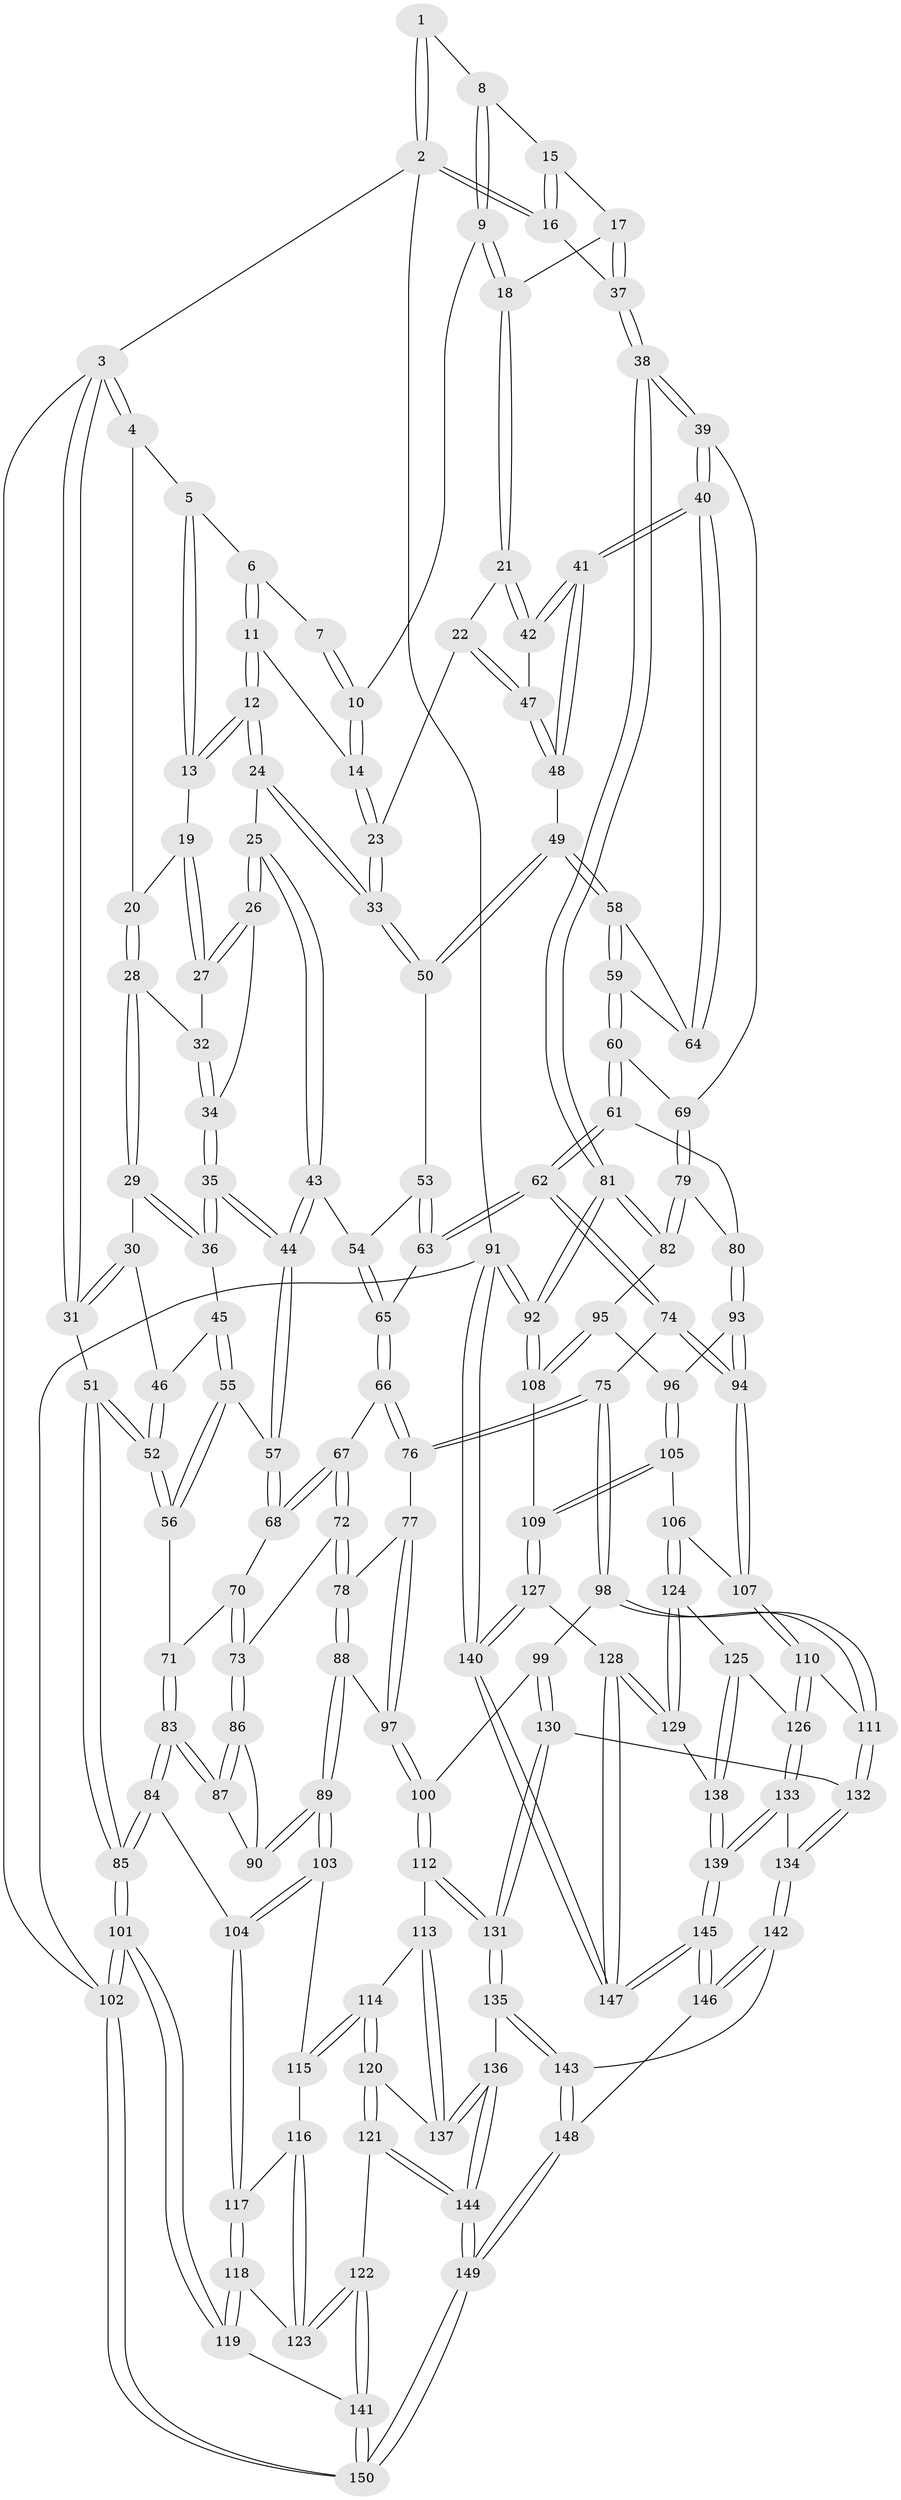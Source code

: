 // coarse degree distribution, {3: 0.11578947368421053, 6: 0.1368421052631579, 7: 0.010526315789473684, 5: 0.37894736842105264, 4: 0.35789473684210527}
// Generated by graph-tools (version 1.1) at 2025/52/02/27/25 19:52:42]
// undirected, 150 vertices, 372 edges
graph export_dot {
graph [start="1"]
  node [color=gray90,style=filled];
  1 [pos="+0.831700267768153+0"];
  2 [pos="+1+0"];
  3 [pos="+0+0"];
  4 [pos="+0.22548737140661795+0"];
  5 [pos="+0.5968025837355999+0"];
  6 [pos="+0.7304351718533613+0"];
  7 [pos="+0.7541579857442048+0"];
  8 [pos="+0.9094210796906809+0.047028867976232576"];
  9 [pos="+0.868387430225917+0.10479533114782762"];
  10 [pos="+0.8288021698952346+0.0921760708953555"];
  11 [pos="+0.6873778005485787+0.03334260691436939"];
  12 [pos="+0.5845731862943251+0.1464285676146446"];
  13 [pos="+0.5280845513290701+0.08845359142262012"];
  14 [pos="+0.7675010522523085+0.12496466915216575"];
  15 [pos="+0.9539166132341919+0.054335939464893665"];
  16 [pos="+1+0"];
  17 [pos="+0.946470614501594+0.1481018304368552"];
  18 [pos="+0.8970911125284428+0.14571659659960878"];
  19 [pos="+0.4700277874735367+0.08110013979258297"];
  20 [pos="+0.3024438256949543+0"];
  21 [pos="+0.8713509527439178+0.19650442670758164"];
  22 [pos="+0.8055828639847843+0.20684233571141822"];
  23 [pos="+0.7670474868895665+0.12645322668838724"];
  24 [pos="+0.5901133119499608+0.17988043922480326"];
  25 [pos="+0.4636767148627088+0.2351617799339317"];
  26 [pos="+0.44107972301641957+0.20139095106806187"];
  27 [pos="+0.43854726069140754+0.1639053948041993"];
  28 [pos="+0.30239684824391044+0"];
  29 [pos="+0.19795258518429767+0.15602606059618357"];
  30 [pos="+0.12379539922871721+0.17665853197732992"];
  31 [pos="+0+0"];
  32 [pos="+0.3281004634114269+0.10691040278117994"];
  33 [pos="+0.6345234537864831+0.2276581543900592"];
  34 [pos="+0.3338785998774773+0.1615836707055636"];
  35 [pos="+0.3049067727816469+0.2813241625480516"];
  36 [pos="+0.2630206193549399+0.27044359143181973"];
  37 [pos="+1+0.2549223151025726"];
  38 [pos="+1+0.34382741060460886"];
  39 [pos="+0.9870044346795728+0.3768224685351626"];
  40 [pos="+0.9826426056414717+0.37409833071361576"];
  41 [pos="+0.9281645985297802+0.3224706713158858"];
  42 [pos="+0.9054640896435336+0.28069396603270774"];
  43 [pos="+0.419239611268377+0.3136962471625011"];
  44 [pos="+0.3347254852628749+0.318575218503458"];
  45 [pos="+0.17184049831741688+0.2926360609633279"];
  46 [pos="+0.11839971174112422+0.2188665592551853"];
  47 [pos="+0.7892091134241126+0.23382746317323302"];
  48 [pos="+0.7541505067957118+0.2751296859304765"];
  49 [pos="+0.7270799388295285+0.2874328353587317"];
  50 [pos="+0.6347413279603845+0.22821810882267302"];
  51 [pos="+0+0.3746088719794517"];
  52 [pos="+0+0.37571355400981005"];
  53 [pos="+0.5923917733168987+0.3099016980020382"];
  54 [pos="+0.43363219613971266+0.32631855095982404"];
  55 [pos="+0.14642910217589894+0.33659012484210904"];
  56 [pos="+0.06976474394927058+0.42073105720352005"];
  57 [pos="+0.3028972235919096+0.40347315212481605"];
  58 [pos="+0.7330576104364088+0.3278439302688606"];
  59 [pos="+0.7267733940180301+0.3943457131979539"];
  60 [pos="+0.7220835181540463+0.4109455656582276"];
  61 [pos="+0.6991170987805273+0.4567146731647574"];
  62 [pos="+0.6505972552967574+0.4836895798929374"];
  63 [pos="+0.5896234634171295+0.4414776846272147"];
  64 [pos="+0.8953739968232388+0.367977124828061"];
  65 [pos="+0.4979942088675522+0.4409373450123112"];
  66 [pos="+0.4750440390159799+0.46637968874028457"];
  67 [pos="+0.30951856494545993+0.4501490064082424"];
  68 [pos="+0.3010819615667432+0.41200476979236766"];
  69 [pos="+0.948462154656999+0.4176622772954592"];
  70 [pos="+0.10875118833005923+0.4288653068267585"];
  71 [pos="+0.07031466908203994+0.4212227093613715"];
  72 [pos="+0.3033920602524047+0.48213447046181973"];
  73 [pos="+0.2369932565998806+0.5165913740865801"];
  74 [pos="+0.6482049491057562+0.5153852633871919"];
  75 [pos="+0.5035043892423227+0.6184064659393465"];
  76 [pos="+0.45196267323385875+0.5537007890620353"];
  77 [pos="+0.39893331957846245+0.5616064817114547"];
  78 [pos="+0.3117024130895787+0.4973525168254643"];
  79 [pos="+0.937283504426068+0.4328863599263349"];
  80 [pos="+0.8498268044316248+0.5147673807912074"];
  81 [pos="+1+0.5786132046565854"];
  82 [pos="+0.9603282578493356+0.6000046553265564"];
  83 [pos="+0.1261953765984526+0.5836288753066432"];
  84 [pos="+0.09250657067095684+0.6581458476429723"];
  85 [pos="+0+0.6380399802045545"];
  86 [pos="+0.23011058452188873+0.5275963008230928"];
  87 [pos="+0.12819153305016406+0.5832460406557903"];
  88 [pos="+0.29231669261504173+0.6462308259298776"];
  89 [pos="+0.2805434506413877+0.6499092811108645"];
  90 [pos="+0.24999134023212946+0.6172694702288712"];
  91 [pos="+1+1"];
  92 [pos="+1+0.8634734088282601"];
  93 [pos="+0.8457512402419156+0.5894980165961976"];
  94 [pos="+0.6974310271908718+0.6322875850040802"];
  95 [pos="+0.9193108149915106+0.6261872963070896"];
  96 [pos="+0.8550289175836503+0.6012028671135791"];
  97 [pos="+0.34419705444379783+0.6538281132466475"];
  98 [pos="+0.5038549073904374+0.7160917597868974"];
  99 [pos="+0.4736655749753185+0.7270559860161432"];
  100 [pos="+0.4226702659558048+0.7305216094404012"];
  101 [pos="+0+1"];
  102 [pos="+0+1"];
  103 [pos="+0.25175740914202527+0.6851669992332812"];
  104 [pos="+0.11903073235683115+0.6963257077422101"];
  105 [pos="+0.8309980865600665+0.720531317638657"];
  106 [pos="+0.7470037064668101+0.7398388894469753"];
  107 [pos="+0.6874319399759804+0.6799015699308993"];
  108 [pos="+0.9783175054552523+0.7763036165391133"];
  109 [pos="+0.9383685173658113+0.7828035249389651"];
  110 [pos="+0.572938692151836+0.7350085793118463"];
  111 [pos="+0.523769874363363+0.7248770953965912"];
  112 [pos="+0.38975369398445964+0.7636809105816789"];
  113 [pos="+0.3761321052214671+0.7745262701218076"];
  114 [pos="+0.31315753635736004+0.7920895539042173"];
  115 [pos="+0.262648764266454+0.7358542694834014"];
  116 [pos="+0.21950622306919082+0.7751349047491469"];
  117 [pos="+0.11924215660674699+0.7172816288090466"];
  118 [pos="+0.1045892723263367+0.7930360735759635"];
  119 [pos="+0+0.9444983974717286"];
  120 [pos="+0.2680232045619217+0.8687871297658962"];
  121 [pos="+0.25496109280199414+0.8835223132640815"];
  122 [pos="+0.242292390050369+0.8861751534978969"];
  123 [pos="+0.21082752383432177+0.8477910880286709"];
  124 [pos="+0.7489281903899722+0.7951539356123467"];
  125 [pos="+0.6398934846041224+0.8256105859222918"];
  126 [pos="+0.5902584649628736+0.7740063428470108"];
  127 [pos="+0.8640702002515398+0.8454913111285923"];
  128 [pos="+0.8140741301829368+0.8807250017854878"];
  129 [pos="+0.7661732880482047+0.8384611296466234"];
  130 [pos="+0.46050847991806326+0.8549325602396481"];
  131 [pos="+0.43527873940397765+0.8802114840061419"];
  132 [pos="+0.5197978357132659+0.8788373000445627"];
  133 [pos="+0.5677632330591387+0.8854411460902334"];
  134 [pos="+0.5316607617263559+0.898920977886588"];
  135 [pos="+0.41373197387107447+0.9148995536863926"];
  136 [pos="+0.4128497248081488+0.9146898515179654"];
  137 [pos="+0.38144718099669284+0.8630411771440419"];
  138 [pos="+0.6548512068216091+0.8963555035814044"];
  139 [pos="+0.6482321816477458+0.9131869779219641"];
  140 [pos="+1+1"];
  141 [pos="+0.21043993167947467+0.9289958556353837"];
  142 [pos="+0.5201854773276212+0.9255615477521326"];
  143 [pos="+0.42991239361611544+0.9325510978807726"];
  144 [pos="+0.3329710310353869+0.9381563468057238"];
  145 [pos="+0.7070127094426013+1"];
  146 [pos="+0.6540568777113598+1"];
  147 [pos="+0.8137182251085235+1"];
  148 [pos="+0.4459954839236347+1"];
  149 [pos="+0.3292718401865495+1"];
  150 [pos="+0.26510257659659+1"];
  1 -- 2;
  1 -- 2;
  1 -- 8;
  2 -- 3;
  2 -- 16;
  2 -- 16;
  2 -- 91;
  3 -- 4;
  3 -- 4;
  3 -- 31;
  3 -- 31;
  3 -- 102;
  4 -- 5;
  4 -- 20;
  5 -- 6;
  5 -- 13;
  5 -- 13;
  6 -- 7;
  6 -- 11;
  6 -- 11;
  7 -- 10;
  7 -- 10;
  8 -- 9;
  8 -- 9;
  8 -- 15;
  9 -- 10;
  9 -- 18;
  9 -- 18;
  10 -- 14;
  10 -- 14;
  11 -- 12;
  11 -- 12;
  11 -- 14;
  12 -- 13;
  12 -- 13;
  12 -- 24;
  12 -- 24;
  13 -- 19;
  14 -- 23;
  14 -- 23;
  15 -- 16;
  15 -- 16;
  15 -- 17;
  16 -- 37;
  17 -- 18;
  17 -- 37;
  17 -- 37;
  18 -- 21;
  18 -- 21;
  19 -- 20;
  19 -- 27;
  19 -- 27;
  20 -- 28;
  20 -- 28;
  21 -- 22;
  21 -- 42;
  21 -- 42;
  22 -- 23;
  22 -- 47;
  22 -- 47;
  23 -- 33;
  23 -- 33;
  24 -- 25;
  24 -- 33;
  24 -- 33;
  25 -- 26;
  25 -- 26;
  25 -- 43;
  25 -- 43;
  26 -- 27;
  26 -- 27;
  26 -- 34;
  27 -- 32;
  28 -- 29;
  28 -- 29;
  28 -- 32;
  29 -- 30;
  29 -- 36;
  29 -- 36;
  30 -- 31;
  30 -- 31;
  30 -- 46;
  31 -- 51;
  32 -- 34;
  32 -- 34;
  33 -- 50;
  33 -- 50;
  34 -- 35;
  34 -- 35;
  35 -- 36;
  35 -- 36;
  35 -- 44;
  35 -- 44;
  36 -- 45;
  37 -- 38;
  37 -- 38;
  38 -- 39;
  38 -- 39;
  38 -- 81;
  38 -- 81;
  39 -- 40;
  39 -- 40;
  39 -- 69;
  40 -- 41;
  40 -- 41;
  40 -- 64;
  40 -- 64;
  41 -- 42;
  41 -- 42;
  41 -- 48;
  41 -- 48;
  42 -- 47;
  43 -- 44;
  43 -- 44;
  43 -- 54;
  44 -- 57;
  44 -- 57;
  45 -- 46;
  45 -- 55;
  45 -- 55;
  46 -- 52;
  46 -- 52;
  47 -- 48;
  47 -- 48;
  48 -- 49;
  49 -- 50;
  49 -- 50;
  49 -- 58;
  49 -- 58;
  50 -- 53;
  51 -- 52;
  51 -- 52;
  51 -- 85;
  51 -- 85;
  52 -- 56;
  52 -- 56;
  53 -- 54;
  53 -- 63;
  53 -- 63;
  54 -- 65;
  54 -- 65;
  55 -- 56;
  55 -- 56;
  55 -- 57;
  56 -- 71;
  57 -- 68;
  57 -- 68;
  58 -- 59;
  58 -- 59;
  58 -- 64;
  59 -- 60;
  59 -- 60;
  59 -- 64;
  60 -- 61;
  60 -- 61;
  60 -- 69;
  61 -- 62;
  61 -- 62;
  61 -- 80;
  62 -- 63;
  62 -- 63;
  62 -- 74;
  62 -- 74;
  63 -- 65;
  65 -- 66;
  65 -- 66;
  66 -- 67;
  66 -- 76;
  66 -- 76;
  67 -- 68;
  67 -- 68;
  67 -- 72;
  67 -- 72;
  68 -- 70;
  69 -- 79;
  69 -- 79;
  70 -- 71;
  70 -- 73;
  70 -- 73;
  71 -- 83;
  71 -- 83;
  72 -- 73;
  72 -- 78;
  72 -- 78;
  73 -- 86;
  73 -- 86;
  74 -- 75;
  74 -- 94;
  74 -- 94;
  75 -- 76;
  75 -- 76;
  75 -- 98;
  75 -- 98;
  76 -- 77;
  77 -- 78;
  77 -- 97;
  77 -- 97;
  78 -- 88;
  78 -- 88;
  79 -- 80;
  79 -- 82;
  79 -- 82;
  80 -- 93;
  80 -- 93;
  81 -- 82;
  81 -- 82;
  81 -- 92;
  81 -- 92;
  82 -- 95;
  83 -- 84;
  83 -- 84;
  83 -- 87;
  83 -- 87;
  84 -- 85;
  84 -- 85;
  84 -- 104;
  85 -- 101;
  85 -- 101;
  86 -- 87;
  86 -- 87;
  86 -- 90;
  87 -- 90;
  88 -- 89;
  88 -- 89;
  88 -- 97;
  89 -- 90;
  89 -- 90;
  89 -- 103;
  89 -- 103;
  91 -- 92;
  91 -- 92;
  91 -- 140;
  91 -- 140;
  91 -- 102;
  92 -- 108;
  92 -- 108;
  93 -- 94;
  93 -- 94;
  93 -- 96;
  94 -- 107;
  94 -- 107;
  95 -- 96;
  95 -- 108;
  95 -- 108;
  96 -- 105;
  96 -- 105;
  97 -- 100;
  97 -- 100;
  98 -- 99;
  98 -- 111;
  98 -- 111;
  99 -- 100;
  99 -- 130;
  99 -- 130;
  100 -- 112;
  100 -- 112;
  101 -- 102;
  101 -- 102;
  101 -- 119;
  101 -- 119;
  102 -- 150;
  102 -- 150;
  103 -- 104;
  103 -- 104;
  103 -- 115;
  104 -- 117;
  104 -- 117;
  105 -- 106;
  105 -- 109;
  105 -- 109;
  106 -- 107;
  106 -- 124;
  106 -- 124;
  107 -- 110;
  107 -- 110;
  108 -- 109;
  109 -- 127;
  109 -- 127;
  110 -- 111;
  110 -- 126;
  110 -- 126;
  111 -- 132;
  111 -- 132;
  112 -- 113;
  112 -- 131;
  112 -- 131;
  113 -- 114;
  113 -- 137;
  113 -- 137;
  114 -- 115;
  114 -- 115;
  114 -- 120;
  114 -- 120;
  115 -- 116;
  116 -- 117;
  116 -- 123;
  116 -- 123;
  117 -- 118;
  117 -- 118;
  118 -- 119;
  118 -- 119;
  118 -- 123;
  119 -- 141;
  120 -- 121;
  120 -- 121;
  120 -- 137;
  121 -- 122;
  121 -- 144;
  121 -- 144;
  122 -- 123;
  122 -- 123;
  122 -- 141;
  122 -- 141;
  124 -- 125;
  124 -- 129;
  124 -- 129;
  125 -- 126;
  125 -- 138;
  125 -- 138;
  126 -- 133;
  126 -- 133;
  127 -- 128;
  127 -- 140;
  127 -- 140;
  128 -- 129;
  128 -- 129;
  128 -- 147;
  128 -- 147;
  129 -- 138;
  130 -- 131;
  130 -- 131;
  130 -- 132;
  131 -- 135;
  131 -- 135;
  132 -- 134;
  132 -- 134;
  133 -- 134;
  133 -- 139;
  133 -- 139;
  134 -- 142;
  134 -- 142;
  135 -- 136;
  135 -- 143;
  135 -- 143;
  136 -- 137;
  136 -- 137;
  136 -- 144;
  136 -- 144;
  138 -- 139;
  138 -- 139;
  139 -- 145;
  139 -- 145;
  140 -- 147;
  140 -- 147;
  141 -- 150;
  141 -- 150;
  142 -- 143;
  142 -- 146;
  142 -- 146;
  143 -- 148;
  143 -- 148;
  144 -- 149;
  144 -- 149;
  145 -- 146;
  145 -- 146;
  145 -- 147;
  145 -- 147;
  146 -- 148;
  148 -- 149;
  148 -- 149;
  149 -- 150;
  149 -- 150;
}
